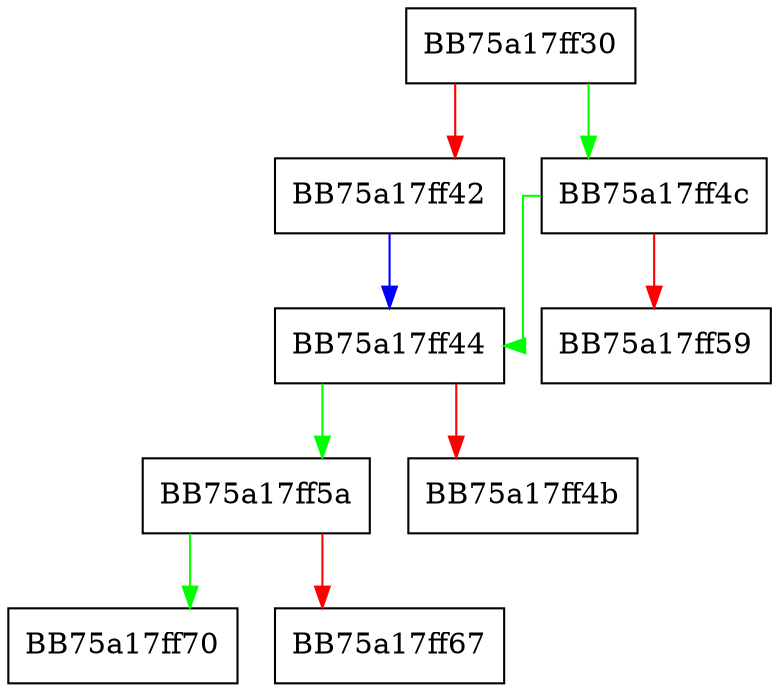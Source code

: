 digraph _Getfacet {
  node [shape="box"];
  graph [splines=ortho];
  BB75a17ff30 -> BB75a17ff4c [color="green"];
  BB75a17ff30 -> BB75a17ff42 [color="red"];
  BB75a17ff42 -> BB75a17ff44 [color="blue"];
  BB75a17ff44 -> BB75a17ff5a [color="green"];
  BB75a17ff44 -> BB75a17ff4b [color="red"];
  BB75a17ff4c -> BB75a17ff44 [color="green"];
  BB75a17ff4c -> BB75a17ff59 [color="red"];
  BB75a17ff5a -> BB75a17ff70 [color="green"];
  BB75a17ff5a -> BB75a17ff67 [color="red"];
}